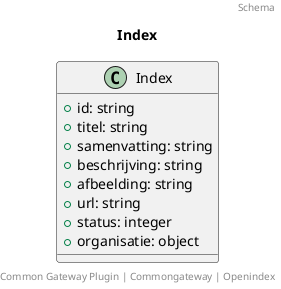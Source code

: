 @startuml
title: Index
footer: Common Gateway Plugin | Commongateway | Openindex 
header: Schema

class Index {
  + id: string
  + titel: string
  + samenvatting: string
  + beschrijving: string
  + afbeelding: string
  + url: string
  + status: integer
  + organisatie: object
}
@enduml
